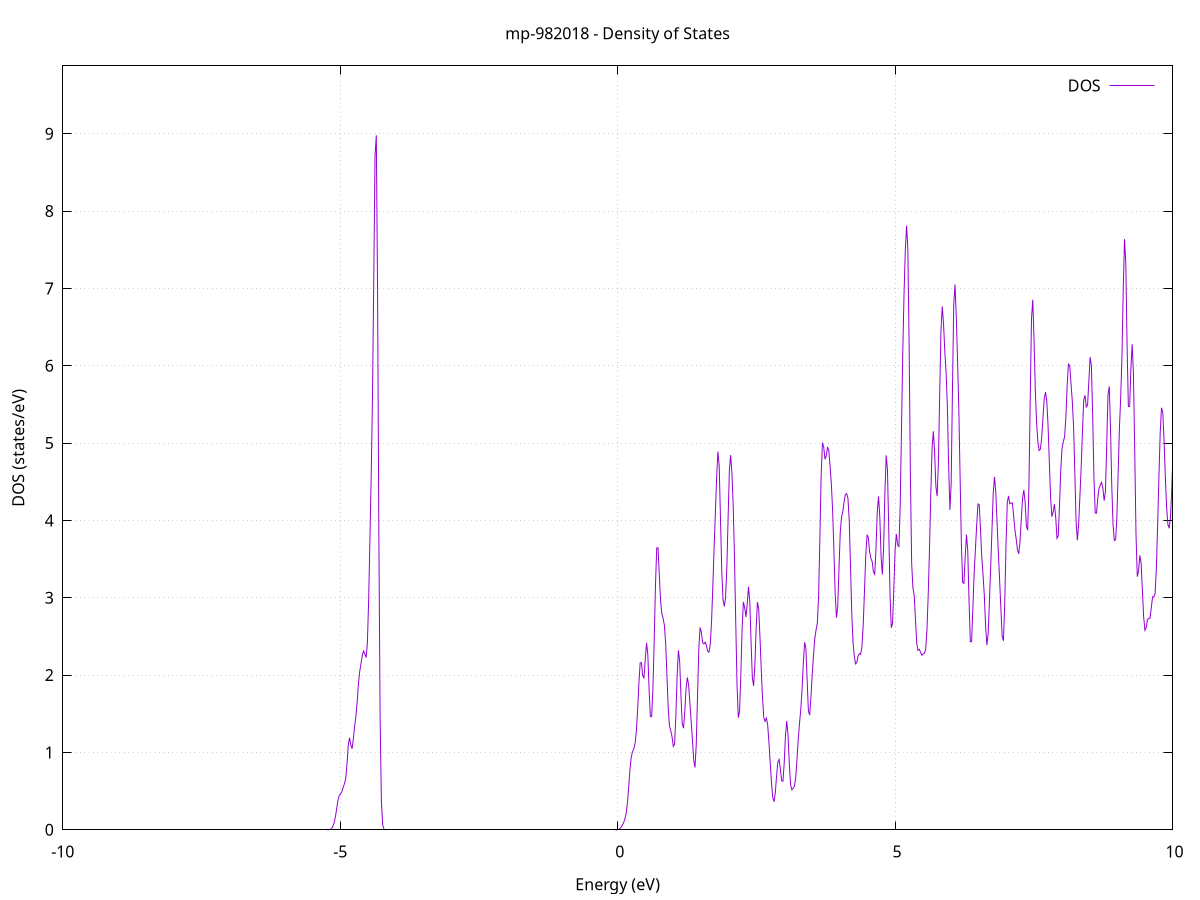 set title 'mp-982018 - Density of States'
set xlabel 'Energy (eV)'
set ylabel 'DOS (states/eV)'
set grid
set xrange [-10:10]
set yrange [0:9.877]
set xzeroaxis lt -1
set terminal png size 800,600
set output 'mp-982018_dos_gnuplot.png'
plot '-' using 1:2 with lines title 'DOS'
-21.556600 0.000000
-21.533600 0.000000
-21.510600 0.000000
-21.487600 0.000000
-21.464700 0.000000
-21.441700 0.000000
-21.418700 0.000000
-21.395700 0.000000
-21.372800 0.000000
-21.349800 0.000000
-21.326800 0.000000
-21.303800 0.000000
-21.280900 0.000000
-21.257900 0.000000
-21.234900 0.000000
-21.212000 0.000000
-21.189000 0.000000
-21.166000 0.000000
-21.143000 0.000000
-21.120100 0.000000
-21.097100 0.000000
-21.074100 0.000000
-21.051100 0.000000
-21.028200 0.000000
-21.005200 0.000000
-20.982200 0.000000
-20.959200 0.000000
-20.936300 0.000000
-20.913300 0.000000
-20.890300 0.000000
-20.867400 0.000000
-20.844400 0.000000
-20.821400 0.000000
-20.798400 0.000000
-20.775500 0.000000
-20.752500 0.000000
-20.729500 0.000000
-20.706500 0.000000
-20.683600 0.000000
-20.660600 0.000000
-20.637600 0.000000
-20.614700 0.000000
-20.591700 0.000000
-20.568700 0.000000
-20.545700 0.000000
-20.522800 0.000000
-20.499800 0.000000
-20.476800 0.000000
-20.453800 0.000000
-20.430900 0.000000
-20.407900 0.000000
-20.384900 0.000000
-20.361900 0.000000
-20.339000 0.000000
-20.316000 0.000000
-20.293000 0.000000
-20.270100 0.000000
-20.247100 0.000000
-20.224100 0.000000
-20.201100 0.000000
-20.178200 0.000000
-20.155200 0.000000
-20.132200 0.000000
-20.109200 0.000000
-20.086300 0.000000
-20.063300 0.000000
-20.040300 0.000000
-20.017300 0.000000
-19.994400 0.000000
-19.971400 0.000000
-19.948400 0.000000
-19.925500 0.000000
-19.902500 0.000000
-19.879500 0.000000
-19.856500 0.000000
-19.833600 0.000000
-19.810600 0.000000
-19.787600 0.000000
-19.764600 0.000000
-19.741700 0.000000
-19.718700 0.000000
-19.695700 0.000000
-19.672800 0.000000
-19.649800 0.000000
-19.626800 0.000000
-19.603800 0.000100
-19.580900 0.001100
-19.557900 0.009700
-19.534900 0.060300
-19.511900 0.263500
-19.489000 0.828000
-19.466000 1.960200
-19.443000 3.765800
-19.420000 6.364300
-19.397100 9.866600
-19.374100 14.048900
-19.351100 18.498400
-19.328200 23.086000
-19.305200 27.548200
-19.282200 30.736100
-19.259200 31.461900
-19.236300 30.030000
-19.213300 27.705100
-19.190300 25.222700
-19.167300 22.829400
-19.144400 20.958400
-19.121400 20.276200
-19.098400 21.244300
-19.075400 23.462300
-19.052500 25.791600
-19.029500 27.459600
-19.006500 28.506900
-18.983600 29.026500
-18.960600 28.497300
-18.937600 26.087300
-18.914600 21.796800
-18.891700 17.434000
-18.868700 15.488400
-18.845700 16.541400
-18.822700 18.931100
-18.799800 21.033500
-18.776800 22.292100
-18.753800 22.298500
-18.730900 21.114800
-18.707900 19.790700
-18.684900 18.622400
-18.661900 16.470700
-18.639000 12.618300
-18.616000 7.877800
-18.593000 3.813600
-18.570000 1.372400
-18.547100 0.355600
-18.524100 0.064900
-18.501100 0.008200
-18.478100 0.000700
-18.455200 0.000000
-18.432200 0.000000
-18.409200 0.000000
-18.386300 0.000000
-18.363300 0.000000
-18.340300 0.000000
-18.317300 0.000000
-18.294400 0.000000
-18.271400 0.000000
-18.248400 0.000000
-18.225400 0.000000
-18.202500 0.000000
-18.179500 0.000000
-18.156500 0.000000
-18.133500 0.000000
-18.110600 0.000000
-18.087600 0.000000
-18.064600 0.000000
-18.041700 0.000000
-18.018700 0.000000
-17.995700 0.000000
-17.972700 0.000000
-17.949800 0.000000
-17.926800 0.000000
-17.903800 0.000000
-17.880800 0.000000
-17.857900 0.000000
-17.834900 0.000000
-17.811900 0.000000
-17.789000 0.000000
-17.766000 0.000000
-17.743000 0.000000
-17.720000 0.000000
-17.697100 0.000000
-17.674100 0.000000
-17.651100 0.000000
-17.628100 0.000000
-17.605200 0.000000
-17.582200 0.000000
-17.559200 0.000000
-17.536200 0.000000
-17.513300 0.000000
-17.490300 0.000000
-17.467300 0.000000
-17.444400 0.000000
-17.421400 0.000000
-17.398400 0.000000
-17.375400 0.000000
-17.352500 0.000000
-17.329500 0.000000
-17.306500 0.000000
-17.283500 0.000000
-17.260600 0.000000
-17.237600 0.000000
-17.214600 0.000000
-17.191600 0.000000
-17.168700 0.000000
-17.145700 0.000000
-17.122700 0.000000
-17.099800 0.000000
-17.076800 0.000000
-17.053800 0.000000
-17.030800 0.000000
-17.007900 0.000000
-16.984900 0.000000
-16.961900 0.000000
-16.938900 0.000000
-16.916000 0.000000
-16.893000 0.000000
-16.870000 0.000000
-16.847100 0.000000
-16.824100 0.000000
-16.801100 0.000000
-16.778100 0.000000
-16.755200 0.000000
-16.732200 0.000000
-16.709200 0.000000
-16.686200 0.000000
-16.663300 0.000000
-16.640300 0.000000
-16.617300 0.000000
-16.594300 0.000000
-16.571400 0.000000
-16.548400 0.000000
-16.525400 0.000000
-16.502500 0.000000
-16.479500 0.000000
-16.456500 0.000000
-16.433500 0.000000
-16.410600 0.000000
-16.387600 0.000000
-16.364600 0.000000
-16.341600 0.000000
-16.318700 0.000000
-16.295700 0.000000
-16.272700 0.000000
-16.249700 0.000000
-16.226800 0.000000
-16.203800 0.000000
-16.180800 0.000000
-16.157900 0.000000
-16.134900 0.000000
-16.111900 0.000000
-16.088900 0.000000
-16.066000 0.000000
-16.043000 0.000000
-16.020000 0.000000
-15.997000 0.000000
-15.974100 0.000000
-15.951100 0.000000
-15.928100 0.000000
-15.905200 0.000000
-15.882200 0.000000
-15.859200 0.000000
-15.836200 0.000000
-15.813300 0.000000
-15.790300 0.000000
-15.767300 0.000000
-15.744300 0.000000
-15.721400 0.000000
-15.698400 0.000000
-15.675400 0.000000
-15.652400 0.000000
-15.629500 0.000000
-15.606500 0.000000
-15.583500 0.000000
-15.560600 0.000000
-15.537600 0.000000
-15.514600 0.000000
-15.491600 0.000000
-15.468700 0.000000
-15.445700 0.000000
-15.422700 0.000000
-15.399700 0.000000
-15.376800 0.000000
-15.353800 0.000000
-15.330800 0.000000
-15.307800 0.000000
-15.284900 0.000000
-15.261900 0.000000
-15.238900 0.000000
-15.216000 0.000000
-15.193000 0.000000
-15.170000 0.000000
-15.147000 0.000000
-15.124100 0.000000
-15.101100 0.000000
-15.078100 0.000000
-15.055100 0.000000
-15.032200 0.000000
-15.009200 0.000000
-14.986200 0.000000
-14.963300 0.000000
-14.940300 0.000000
-14.917300 0.000000
-14.894300 0.000000
-14.871400 0.000000
-14.848400 0.000000
-14.825400 0.000000
-14.802400 0.000000
-14.779500 0.000000
-14.756500 0.000000
-14.733500 0.000000
-14.710500 0.000000
-14.687600 0.000000
-14.664600 0.000000
-14.641600 0.000000
-14.618700 0.000000
-14.595700 0.000000
-14.572700 0.000000
-14.549700 0.000000
-14.526800 0.000000
-14.503800 0.000000
-14.480800 0.000000
-14.457800 0.000000
-14.434900 0.000000
-14.411900 0.000000
-14.388900 0.000000
-14.365900 0.000000
-14.343000 0.000000
-14.320000 0.000000
-14.297000 0.000000
-14.274100 0.000000
-14.251100 0.000000
-14.228100 0.000000
-14.205100 0.000000
-14.182200 0.000000
-14.159200 0.000000
-14.136200 0.000000
-14.113200 0.000000
-14.090300 0.000000
-14.067300 0.000000
-14.044300 0.000000
-14.021400 0.000000
-13.998400 0.000000
-13.975400 0.000000
-13.952400 0.000000
-13.929500 0.000000
-13.906500 0.000000
-13.883500 0.000000
-13.860500 0.000000
-13.837600 0.000000
-13.814600 0.000000
-13.791600 0.000000
-13.768600 0.000000
-13.745700 0.000000
-13.722700 0.000000
-13.699700 0.000000
-13.676800 0.000000
-13.653800 0.000000
-13.630800 0.000000
-13.607800 0.000000
-13.584900 0.000000
-13.561900 0.000000
-13.538900 0.000000
-13.515900 0.000000
-13.493000 0.000000
-13.470000 0.000000
-13.447000 0.000000
-13.424100 0.000000
-13.401100 0.000000
-13.378100 0.000000
-13.355100 0.000000
-13.332200 0.000000
-13.309200 0.000000
-13.286200 0.000000
-13.263200 0.000000
-13.240300 0.000000
-13.217300 0.000000
-13.194300 0.000000
-13.171300 0.000000
-13.148400 0.000000
-13.125400 0.000000
-13.102400 0.000000
-13.079500 0.000000
-13.056500 0.000000
-13.033500 0.000000
-13.010500 0.000000
-12.987600 0.000000
-12.964600 0.000000
-12.941600 0.000000
-12.918600 0.000000
-12.895700 0.000000
-12.872700 0.000000
-12.849700 0.000000
-12.826700 0.000000
-12.803800 0.000000
-12.780800 0.000000
-12.757800 0.000000
-12.734900 0.000000
-12.711900 0.000000
-12.688900 0.000000
-12.665900 0.000000
-12.643000 0.000000
-12.620000 0.000000
-12.597000 0.000000
-12.574000 0.000000
-12.551100 0.000000
-12.528100 0.000000
-12.505100 0.000000
-12.482200 0.000000
-12.459200 0.000000
-12.436200 0.000000
-12.413200 0.000000
-12.390300 0.000000
-12.367300 0.000000
-12.344300 0.000000
-12.321300 0.000000
-12.298400 0.000000
-12.275400 0.000000
-12.252400 0.000000
-12.229400 0.000000
-12.206500 0.000000
-12.183500 0.000000
-12.160500 0.000000
-12.137600 0.000000
-12.114600 0.000000
-12.091600 0.000000
-12.068600 0.000000
-12.045700 0.000000
-12.022700 0.000000
-11.999700 0.000000
-11.976700 0.000000
-11.953800 0.000000
-11.930800 0.000000
-11.907800 0.000000
-11.884800 0.000000
-11.861900 0.000000
-11.838900 0.000000
-11.815900 0.000000
-11.793000 0.000000
-11.770000 0.000000
-11.747000 0.000000
-11.724000 0.000000
-11.701100 0.000000
-11.678100 0.000000
-11.655100 0.000000
-11.632100 0.000000
-11.609200 0.000000
-11.586200 0.000000
-11.563200 0.000000
-11.540300 0.000000
-11.517300 0.000000
-11.494300 0.000000
-11.471300 0.000000
-11.448400 0.000000
-11.425400 0.000000
-11.402400 0.000000
-11.379400 0.000000
-11.356500 0.000000
-11.333500 0.000000
-11.310500 0.000000
-11.287500 0.000000
-11.264600 0.000000
-11.241600 0.000000
-11.218600 0.000000
-11.195700 0.000000
-11.172700 0.000000
-11.149700 0.000000
-11.126700 0.000000
-11.103800 0.000000
-11.080800 0.000000
-11.057800 0.000000
-11.034800 0.000000
-11.011900 0.000000
-10.988900 0.000000
-10.965900 0.000000
-10.942900 0.000000
-10.920000 0.000000
-10.897000 0.000000
-10.874000 0.000000
-10.851100 0.000000
-10.828100 0.000000
-10.805100 0.000000
-10.782100 0.000000
-10.759200 0.000000
-10.736200 0.000000
-10.713200 0.000000
-10.690200 0.000000
-10.667300 0.000000
-10.644300 0.000000
-10.621300 0.000000
-10.598400 0.000000
-10.575400 0.000000
-10.552400 0.000000
-10.529400 0.000000
-10.506500 0.000000
-10.483500 0.000000
-10.460500 0.000000
-10.437500 0.000000
-10.414600 0.000000
-10.391600 0.000000
-10.368600 0.000000
-10.345600 0.000000
-10.322700 0.000000
-10.299700 0.000000
-10.276700 0.000000
-10.253800 0.000000
-10.230800 0.000000
-10.207800 0.000000
-10.184800 0.000000
-10.161900 0.000000
-10.138900 0.000000
-10.115900 0.000000
-10.092900 0.000000
-10.070000 0.000000
-10.047000 0.000000
-10.024000 0.000000
-10.001000 0.000000
-9.978100 0.000000
-9.955100 0.000000
-9.932100 0.000000
-9.909200 0.000000
-9.886200 0.000000
-9.863200 0.000000
-9.840200 0.000000
-9.817300 0.000000
-9.794300 0.000000
-9.771300 0.000000
-9.748300 0.000000
-9.725400 0.000000
-9.702400 0.000000
-9.679400 0.000000
-9.656500 0.000000
-9.633500 0.000000
-9.610500 0.000000
-9.587500 0.000000
-9.564600 0.000000
-9.541600 0.000000
-9.518600 0.000000
-9.495600 0.000000
-9.472700 0.000000
-9.449700 0.000000
-9.426700 0.000000
-9.403700 0.000000
-9.380800 0.000000
-9.357800 0.000000
-9.334800 0.000000
-9.311900 0.000000
-9.288900 0.000000
-9.265900 0.000000
-9.242900 0.000000
-9.220000 0.000000
-9.197000 0.000000
-9.174000 0.000000
-9.151000 0.000000
-9.128100 0.000000
-9.105100 0.000000
-9.082100 0.000000
-9.059100 0.000000
-9.036200 0.000000
-9.013200 0.000000
-8.990200 0.000000
-8.967300 0.000000
-8.944300 0.000000
-8.921300 0.000000
-8.898300 0.000000
-8.875400 0.000000
-8.852400 0.000000
-8.829400 0.000000
-8.806400 0.000000
-8.783500 0.000000
-8.760500 0.000000
-8.737500 0.000000
-8.714600 0.000000
-8.691600 0.000000
-8.668600 0.000000
-8.645600 0.000000
-8.622700 0.000000
-8.599700 0.000000
-8.576700 0.000000
-8.553700 0.000000
-8.530800 0.000000
-8.507800 0.000000
-8.484800 0.000000
-8.461800 0.000000
-8.438900 0.000000
-8.415900 0.000000
-8.392900 0.000000
-8.370000 0.000000
-8.347000 0.000000
-8.324000 0.000000
-8.301000 0.000000
-8.278100 0.000000
-8.255100 0.000000
-8.232100 0.000000
-8.209100 0.000000
-8.186200 0.000000
-8.163200 0.000000
-8.140200 0.000000
-8.117200 0.000000
-8.094300 0.000000
-8.071300 0.000000
-8.048300 0.000000
-8.025400 0.000000
-8.002400 0.000000
-7.979400 0.000000
-7.956400 0.000000
-7.933500 0.000000
-7.910500 0.000000
-7.887500 0.000000
-7.864500 0.000000
-7.841600 0.000000
-7.818600 0.000000
-7.795600 0.000000
-7.772700 0.000000
-7.749700 0.000000
-7.726700 0.000000
-7.703700 0.000000
-7.680800 0.000000
-7.657800 0.000000
-7.634800 0.000000
-7.611800 0.000000
-7.588900 0.000000
-7.565900 0.000000
-7.542900 0.000000
-7.519900 0.000000
-7.497000 0.000000
-7.474000 0.000000
-7.451000 0.000000
-7.428100 0.000000
-7.405100 0.000000
-7.382100 0.000000
-7.359100 0.000000
-7.336200 0.000000
-7.313200 0.000000
-7.290200 0.000000
-7.267200 0.000000
-7.244300 0.000000
-7.221300 0.000000
-7.198300 0.000000
-7.175300 0.000000
-7.152400 0.000000
-7.129400 0.000000
-7.106400 0.000000
-7.083500 0.000000
-7.060500 0.000000
-7.037500 0.000000
-7.014500 0.000000
-6.991600 0.000000
-6.968600 0.000000
-6.945600 0.000000
-6.922600 0.000000
-6.899700 0.000000
-6.876700 0.000000
-6.853700 0.000000
-6.830800 0.000000
-6.807800 0.000000
-6.784800 0.000000
-6.761800 0.000000
-6.738900 0.000000
-6.715900 0.000000
-6.692900 0.000000
-6.669900 0.000000
-6.647000 0.000000
-6.624000 0.000000
-6.601000 0.000000
-6.578000 0.000000
-6.555100 0.000000
-6.532100 0.000000
-6.509100 0.000000
-6.486200 0.000000
-6.463200 0.000000
-6.440200 0.000000
-6.417200 0.000000
-6.394300 0.000000
-6.371300 0.000000
-6.348300 0.000000
-6.325300 0.000000
-6.302400 0.000000
-6.279400 0.000000
-6.256400 0.000000
-6.233400 0.000000
-6.210500 0.000000
-6.187500 0.000000
-6.164500 0.000000
-6.141600 0.000000
-6.118600 0.000000
-6.095600 0.000000
-6.072600 0.000000
-6.049700 0.000000
-6.026700 0.000000
-6.003700 0.000000
-5.980700 0.000000
-5.957800 0.000000
-5.934800 0.000000
-5.911800 0.000000
-5.888900 0.000000
-5.865900 0.000000
-5.842900 0.000000
-5.819900 0.000000
-5.797000 0.000000
-5.774000 0.000000
-5.751000 0.000000
-5.728000 0.000000
-5.705100 0.000000
-5.682100 0.000000
-5.659100 0.000000
-5.636100 0.000000
-5.613200 0.000000
-5.590200 0.000000
-5.567200 0.000000
-5.544300 0.000000
-5.521300 0.000000
-5.498300 0.000000
-5.475300 0.000000
-5.452400 0.000000
-5.429400 0.000000
-5.406400 0.000000
-5.383400 0.000000
-5.360500 0.000000
-5.337500 0.000000
-5.314500 0.000000
-5.291500 0.000000
-5.268600 0.000000
-5.245600 0.000000
-5.222600 0.000200
-5.199700 0.001300
-5.176700 0.006000
-5.153700 0.019600
-5.130700 0.047800
-5.107800 0.096400
-5.084800 0.174700
-5.061800 0.283200
-5.038800 0.388900
-5.015900 0.446900
-4.992900 0.463000
-4.969900 0.492800
-4.947000 0.548800
-4.924000 0.593700
-4.901000 0.662800
-4.878000 0.847800
-4.855100 1.093600
-4.832100 1.189600
-4.809100 1.095500
-4.786100 1.048200
-4.763200 1.177100
-4.740200 1.340300
-4.717200 1.467100
-4.694200 1.657200
-4.671300 1.891700
-4.648300 2.050000
-4.625300 2.149900
-4.602400 2.252900
-4.579400 2.311700
-4.556400 2.273000
-4.533400 2.227400
-4.510500 2.411200
-4.487500 2.968400
-4.464500 3.757400
-4.441500 4.586500
-4.418600 5.594000
-4.395600 7.097900
-4.372600 8.716300
-4.349600 8.978800
-4.326700 6.951700
-4.303700 3.814300
-4.280700 1.441200
-4.257800 0.369600
-4.234800 0.063800
-4.211800 0.007400
-4.188800 0.000600
-4.165900 0.000000
-4.142900 0.000000
-4.119900 0.000000
-4.096900 0.000000
-4.074000 0.000000
-4.051000 0.000000
-4.028000 0.000000
-4.005100 0.000000
-3.982100 0.000000
-3.959100 0.000000
-3.936100 0.000000
-3.913200 0.000000
-3.890200 0.000000
-3.867200 0.000000
-3.844200 0.000000
-3.821300 0.000000
-3.798300 0.000000
-3.775300 0.000000
-3.752300 0.000000
-3.729400 0.000000
-3.706400 0.000000
-3.683400 0.000000
-3.660500 0.000000
-3.637500 0.000000
-3.614500 0.000000
-3.591500 0.000000
-3.568600 0.000000
-3.545600 0.000000
-3.522600 0.000000
-3.499600 0.000000
-3.476700 0.000000
-3.453700 0.000000
-3.430700 0.000000
-3.407700 0.000000
-3.384800 0.000000
-3.361800 0.000000
-3.338800 0.000000
-3.315900 0.000000
-3.292900 0.000000
-3.269900 0.000000
-3.246900 0.000000
-3.224000 0.000000
-3.201000 0.000000
-3.178000 0.000000
-3.155000 0.000000
-3.132100 0.000000
-3.109100 0.000000
-3.086100 0.000000
-3.063200 0.000000
-3.040200 0.000000
-3.017200 0.000000
-2.994200 0.000000
-2.971300 0.000000
-2.948300 0.000000
-2.925300 0.000000
-2.902300 0.000000
-2.879400 0.000000
-2.856400 0.000000
-2.833400 0.000000
-2.810400 0.000000
-2.787500 0.000000
-2.764500 0.000000
-2.741500 0.000000
-2.718600 0.000000
-2.695600 0.000000
-2.672600 0.000000
-2.649600 0.000000
-2.626700 0.000000
-2.603700 0.000000
-2.580700 0.000000
-2.557700 0.000000
-2.534800 0.000000
-2.511800 0.000000
-2.488800 0.000000
-2.465800 0.000000
-2.442900 0.000000
-2.419900 0.000000
-2.396900 0.000000
-2.374000 0.000000
-2.351000 0.000000
-2.328000 0.000000
-2.305000 0.000000
-2.282100 0.000000
-2.259100 0.000000
-2.236100 0.000000
-2.213100 0.000000
-2.190200 0.000000
-2.167200 0.000000
-2.144200 0.000000
-2.121300 0.000000
-2.098300 0.000000
-2.075300 0.000000
-2.052300 0.000000
-2.029400 0.000000
-2.006400 0.000000
-1.983400 0.000000
-1.960400 0.000000
-1.937500 0.000000
-1.914500 0.000000
-1.891500 0.000000
-1.868500 0.000000
-1.845600 0.000000
-1.822600 0.000000
-1.799600 0.000000
-1.776700 0.000000
-1.753700 0.000000
-1.730700 0.000000
-1.707700 0.000000
-1.684800 0.000000
-1.661800 0.000000
-1.638800 0.000000
-1.615800 0.000000
-1.592900 0.000000
-1.569900 0.000000
-1.546900 0.000000
-1.523900 0.000000
-1.501000 0.000000
-1.478000 0.000000
-1.455000 0.000000
-1.432100 0.000000
-1.409100 0.000000
-1.386100 0.000000
-1.363100 0.000000
-1.340200 0.000000
-1.317200 0.000000
-1.294200 0.000000
-1.271200 0.000000
-1.248300 0.000000
-1.225300 0.000000
-1.202300 0.000000
-1.179400 0.000000
-1.156400 0.000000
-1.133400 0.000000
-1.110400 0.000000
-1.087500 0.000000
-1.064500 0.000000
-1.041500 0.000000
-1.018500 0.000000
-0.995600 0.000000
-0.972600 0.000000
-0.949600 0.000000
-0.926600 0.000000
-0.903700 0.000000
-0.880700 0.000000
-0.857700 0.000000
-0.834800 0.000000
-0.811800 0.000000
-0.788800 0.000000
-0.765800 0.000000
-0.742900 0.000000
-0.719900 0.000000
-0.696900 0.000000
-0.673900 0.000000
-0.651000 0.000000
-0.628000 0.000000
-0.605000 0.000000
-0.582000 0.000000
-0.559100 0.000000
-0.536100 0.000000
-0.513100 0.000000
-0.490200 0.000000
-0.467200 0.000000
-0.444200 0.000000
-0.421200 0.000000
-0.398300 0.000000
-0.375300 0.000000
-0.352300 0.000000
-0.329300 0.000000
-0.306400 0.000000
-0.283400 0.000000
-0.260400 0.000000
-0.237500 0.000000
-0.214500 0.000000
-0.191500 0.000000
-0.168500 0.000000
-0.145600 0.000000
-0.122600 0.000000
-0.099600 0.000000
-0.076600 0.000000
-0.053700 0.000000
-0.030700 0.000100
-0.007700 0.000700
0.015300 0.003800
0.038200 0.013200
0.061200 0.032400
0.084200 0.059600
0.107100 0.092300
0.130100 0.136900
0.153100 0.211900
0.176100 0.345900
0.199000 0.550700
0.222000 0.776900
0.245000 0.939200
0.268000 1.010300
0.290900 1.044200
0.313900 1.114200
0.336900 1.272800
0.359900 1.545000
0.382800 1.892800
0.405800 2.156300
0.428800 2.161400
0.451700 1.991400
0.474700 1.962900
0.497700 2.201000
0.520700 2.417300
0.543600 2.268500
0.566600 1.819300
0.589600 1.462600
0.612600 1.465500
0.635500 1.821300
0.658500 2.438000
0.681500 3.154200
0.704400 3.643500
0.727400 3.647000
0.750400 3.301400
0.773400 2.963900
0.796300 2.796400
0.819300 2.732500
0.842300 2.644500
0.865300 2.411600
0.888200 2.002900
0.911200 1.575300
0.934200 1.339400
0.957200 1.279900
0.980100 1.204400
1.003100 1.077500
1.026100 1.106400
1.049000 1.459400
1.072000 1.995500
1.095000 2.320600
1.118000 2.176900
1.140900 1.732800
1.163900 1.371700
1.186900 1.313300
1.209900 1.527100
1.232800 1.821500
1.255800 1.969500
1.278800 1.876700
1.301800 1.640400
1.324700 1.403100
1.347700 1.164600
1.370700 0.902200
1.393600 0.804700
1.416600 1.100600
1.439600 1.725900
1.462600 2.336300
1.485500 2.615700
1.508500 2.555900
1.531500 2.421200
1.554500 2.402600
1.577400 2.425600
1.600400 2.379500
1.623400 2.308000
1.646300 2.295600
1.669300 2.401000
1.692300 2.688900
1.715300 3.147200
1.738200 3.639800
1.761200 4.091900
1.784200 4.558700
1.807200 4.889300
1.830100 4.710600
1.853100 4.035400
1.876100 3.348900
1.899100 2.976100
1.922000 2.886500
1.945000 3.007100
1.968000 3.387700
1.990900 4.036800
2.013900 4.653700
2.036900 4.844400
2.059900 4.613400
2.082800 4.175100
2.105800 3.527000
2.128800 2.670400
2.151800 1.869900
2.174700 1.449800
2.197700 1.535300
2.220700 2.016500
2.243700 2.613900
2.266600 2.946400
2.289600 2.871800
2.312600 2.751400
2.335500 2.926800
2.358500 3.141700
2.381500 2.956300
2.404500 2.428200
2.427400 1.972500
2.450400 1.859200
2.473400 2.129000
2.496400 2.617800
2.519300 2.944600
2.542300 2.854600
2.565300 2.485700
2.588200 2.073800
2.611200 1.701000
2.634200 1.448500
2.657200 1.402200
2.680100 1.443900
2.703100 1.363500
2.726100 1.138000
2.749100 0.870800
2.772000 0.615800
2.795000 0.419600
2.818000 0.361600
2.841000 0.474400
2.863900 0.691400
2.886900 0.876200
2.909900 0.909500
2.932800 0.785500
2.955800 0.633000
2.978800 0.627000
3.001800 0.859100
3.024700 1.219300
3.047700 1.406600
3.070700 1.228300
3.093700 0.850600
3.116600 0.582200
3.139600 0.517400
3.162600 0.536000
3.185600 0.564500
3.208500 0.670800
3.231500 0.900300
3.254500 1.165900
3.277400 1.372900
3.300400 1.556200
3.323400 1.810500
3.346400 2.153600
3.369300 2.424900
3.392300 2.353200
3.415300 1.930700
3.438300 1.533200
3.461200 1.483200
3.484200 1.722300
3.507200 2.010200
3.530100 2.258400
3.553100 2.472000
3.576100 2.585800
3.599100 2.672300
3.622000 3.027900
3.645000 3.775900
3.668000 4.588700
3.691000 5.004600
3.713900 4.950600
3.736900 4.791600
3.759900 4.831000
3.782900 4.949300
3.805800 4.900400
3.828800 4.702000
3.851800 4.467400
3.874700 4.129300
3.897700 3.604300
3.920700 3.045100
3.943700 2.742200
3.966600 2.885000
3.989600 3.382500
4.012600 3.855000
4.035600 4.045000
4.058500 4.118000
4.081500 4.245500
4.104500 4.334900
4.127500 4.345600
4.150400 4.289200
4.173400 4.008000
4.196400 3.422500
4.219300 2.802200
4.242300 2.422500
4.265300 2.237600
4.288300 2.144700
4.311200 2.164300
4.334200 2.249600
4.357200 2.277600
4.380200 2.269600
4.403100 2.370400
4.426100 2.656900
4.449100 3.093800
4.472000 3.549300
4.495000 3.815300
4.518000 3.776900
4.541000 3.595200
4.563900 3.509100
4.586900 3.468800
4.609900 3.334400
4.632900 3.303700
4.655800 3.627600
4.678800 4.108100
4.701800 4.309600
4.724800 4.045500
4.747700 3.540600
4.770700 3.300700
4.793700 3.651500
4.816600 4.358800
4.839600 4.840800
4.862600 4.662800
4.885600 3.901800
4.908500 3.067700
4.931500 2.612300
4.954500 2.667000
4.977500 3.113100
5.000400 3.623000
5.023400 3.822000
5.046400 3.684700
5.069400 3.663500
5.092300 4.186500
5.115300 5.155400
5.138300 6.151000
5.161200 6.921000
5.184200 7.483500
5.207200 7.811300
5.230200 7.521200
5.253100 6.283500
5.276100 4.592000
5.299100 3.443000
5.322100 3.124200
5.345000 3.028500
5.368000 2.720100
5.391000 2.408300
5.413900 2.321000
5.436900 2.333500
5.459900 2.294400
5.482900 2.257200
5.505800 2.274000
5.528800 2.282000
5.551800 2.335300
5.574800 2.588000
5.597700 3.045500
5.620700 3.642700
5.643700 4.333000
5.666700 4.934700
5.689600 5.153200
5.712600 4.884000
5.735600 4.437600
5.758500 4.313700
5.781500 4.765000
5.804500 5.642300
5.827500 6.467600
5.850400 6.767500
5.873400 6.540200
5.896400 6.185300
5.919400 5.914000
5.942300 5.479900
5.965300 4.714900
5.988300 4.136100
6.011300 4.485700
6.034200 5.685900
6.057200 6.790800
6.080200 7.049500
6.103100 6.634900
6.126100 6.074700
6.149100 5.425100
6.172100 4.557000
6.195000 3.697300
6.218000 3.197000
6.241000 3.185300
6.264000 3.529200
6.286900 3.817000
6.309900 3.610300
6.332900 2.966600
6.355800 2.430800
6.378800 2.431700
6.401800 2.859700
6.424800 3.308000
6.447700 3.623500
6.470700 3.936700
6.493700 4.212400
6.516700 4.204300
6.539600 3.883300
6.562600 3.527800
6.585600 3.294500
6.608600 3.026500
6.631500 2.638100
6.654500 2.387000
6.677500 2.530500
6.700400 2.948500
6.723400 3.399600
6.746400 3.879600
6.769400 4.359900
6.792300 4.562700
6.815300 4.362800
6.838300 3.970800
6.861300 3.584100
6.884200 3.229000
6.907200 2.853200
6.930200 2.500600
6.953100 2.444100
6.976100 2.910900
6.999100 3.681700
7.022100 4.231300
7.045000 4.316700
7.068000 4.214000
7.091000 4.224800
7.114000 4.226000
7.136900 4.058200
7.159900 3.877200
7.182900 3.758900
7.205900 3.621600
7.228800 3.568100
7.251800 3.729000
7.274800 4.020000
7.297700 4.287900
7.320700 4.394600
7.343700 4.236000
7.366700 3.931200
7.389600 3.871400
7.412600 4.432200
7.435600 5.558400
7.458600 6.603600
7.481500 6.853800
7.504500 6.336200
7.527500 5.685600
7.550500 5.264000
7.573400 5.018800
7.596400 4.903800
7.619400 4.921400
7.642300 5.065600
7.665300 5.323200
7.688300 5.570500
7.711300 5.659400
7.734200 5.544900
7.757200 5.227200
7.780200 4.759700
7.803200 4.295200
7.826100 4.048800
7.849100 4.107500
7.872100 4.210200
7.895000 4.044500
7.918000 3.768200
7.941000 3.797900
7.964000 4.197800
7.986900 4.661000
8.009900 4.935800
8.032900 5.018900
8.055900 5.085600
8.078800 5.339800
8.101800 5.750100
8.124800 6.027400
8.147800 5.991800
8.170700 5.771100
8.193700 5.547100
8.216700 5.220700
8.239600 4.622000
8.262600 3.983800
8.285600 3.742700
8.308600 3.952900
8.331500 4.315300
8.354500 4.692400
8.377500 5.156300
8.400500 5.555500
8.423400 5.617600
8.446400 5.465800
8.469400 5.489500
8.492400 5.803100
8.515300 6.110600
8.538300 6.000100
8.561300 5.359300
8.584200 4.558000
8.607200 4.095500
8.630200 4.094300
8.653200 4.289100
8.676100 4.414300
8.699100 4.459100
8.722100 4.491400
8.745100 4.418200
8.768000 4.255600
8.791000 4.369800
8.814000 4.965200
8.836900 5.622100
8.859900 5.732200
8.882900 5.186300
8.905900 4.435800
8.928800 3.938600
8.951800 3.740400
8.974800 3.748800
8.997800 4.046000
9.020700 4.622700
9.043700 5.192400
9.066700 5.599500
9.089700 6.133100
9.112600 6.995400
9.135600 7.636400
9.158600 7.317000
9.181500 6.265600
9.204500 5.472800
9.227500 5.475500
9.250500 5.968400
9.273400 6.277600
9.296400 5.899200
9.319400 4.886300
9.342400 3.811700
9.365300 3.273000
9.388300 3.346700
9.411300 3.547800
9.434300 3.448100
9.457200 3.096400
9.480200 2.750900
9.503200 2.579700
9.526100 2.613800
9.549100 2.718300
9.572100 2.733300
9.595100 2.735900
9.618000 2.872000
9.641000 3.012600
9.664000 3.008400
9.687000 3.056200
9.709900 3.392200
9.732900 3.957100
9.755900 4.584400
9.778800 5.140100
9.801800 5.455900
9.824800 5.399800
9.847800 5.031600
9.870700 4.563100
9.893700 4.173700
9.916700 3.949000
9.939700 3.898500
9.962600 4.029000
9.985600 4.383600
10.008600 4.879000
10.031600 5.286200
10.054500 5.403700
10.077500 5.167600
10.100500 4.768800
10.123400 4.515200
10.146400 4.415300
10.169400 4.195600
10.192400 3.756700
10.215300 3.299200
10.238300 2.972200
10.261300 2.713100
10.284300 2.517600
10.307200 2.517000
10.330200 2.732200
10.353200 2.987400
10.376200 3.121200
10.399100 3.198200
10.422100 3.387300
10.445100 3.696000
10.468000 3.998500
10.491000 4.271600
10.514000 4.684000
10.537000 5.371400
10.559900 6.114200
10.582900 6.444200
10.605900 6.271800
10.628900 6.060300
10.651800 6.038200
10.674800 5.840800
10.697800 5.259500
10.720700 4.644300
10.743700 4.296200
10.766700 4.103600
10.789700 3.971800
10.812600 4.039100
10.835600 4.270700
10.858600 4.294100
10.881600 3.968200
10.904500 3.687800
10.927500 3.750400
10.950500 3.937500
10.973500 3.906900
10.996400 3.526700
11.019400 2.919500
11.042400 2.417900
11.065300 2.323800
11.088300 2.673300
11.111300 3.239200
11.134300 3.715200
11.157200 3.869200
11.180200 3.640100
11.203200 3.233300
11.226200 2.983100
11.249100 3.002200
11.272100 3.141800
11.295100 3.263600
11.318100 3.299900
11.341000 3.210200
11.364000 3.071700
11.387000 3.003700
11.409900 2.933900
11.432900 2.683000
11.455900 2.318100
11.478900 2.132100
11.501800 2.274100
11.524800 2.657500
11.547800 3.092500
11.570800 3.306300
11.593700 3.057800
11.616700 2.431400
11.639700 1.845900
11.662600 1.659200
11.685600 1.898300
11.708600 2.340600
11.731600 2.699400
11.754500 2.793300
11.777500 2.602200
11.800500 2.195900
11.823500 1.726400
11.846400 1.401000
11.869400 1.318300
11.892400 1.381100
11.915400 1.439000
11.938300 1.533400
11.961300 1.854000
11.984300 2.346100
12.007200 2.651100
12.030200 2.596800
12.053200 2.451400
12.076200 2.532600
12.099100 2.811000
12.122100 3.088400
12.145100 3.273600
12.168100 3.334600
12.191000 3.293000
12.214000 3.207900
12.237000 3.032600
12.260000 2.708600
12.282900 2.358000
12.305900 2.163100
12.328900 2.124400
12.351800 2.124300
12.374800 2.108400
12.397800 2.110000
12.420800 2.273300
12.443700 2.709500
12.466700 3.208100
12.489700 3.438400
12.512700 3.402900
12.535600 3.321300
12.558600 3.285500
12.581600 3.304900
12.604500 3.443500
12.627500 3.710100
12.650500 3.924100
12.673500 3.813400
12.696400 3.260000
12.719400 2.455300
12.742400 1.773600
12.765400 1.454000
12.788300 1.475300
12.811300 1.647100
12.834300 1.737800
12.857300 1.683600
12.880200 1.642400
12.903200 1.677900
12.926200 1.631100
12.949100 1.524100
12.972100 1.676400
12.995100 2.142200
13.018100 2.443500
13.041000 2.164400
13.064000 1.517600
13.087000 1.093600
13.110000 1.266300
13.132900 1.925400
13.155900 2.662700
13.178900 3.165300
13.201900 3.344600
13.224800 3.230600
13.247800 2.996900
13.270800 2.904100
13.293700 3.056900
13.316700 3.310700
13.339700 3.418700
13.362700 3.346700
13.385600 3.366800
13.408600 3.585000
13.431600 3.727800
13.454600 3.723000
13.477500 3.900600
13.500500 4.381200
13.523500 4.833500
13.546400 4.880900
13.569400 4.429300
13.592400 3.684100
13.615400 3.017900
13.638300 2.767200
13.661300 3.003900
13.684300 3.559900
13.707300 4.344100
13.730200 5.371100
13.753200 6.409500
13.776200 6.934200
13.799200 6.565000
13.822100 5.522600
13.845100 4.488300
13.868100 3.897000
13.891000 3.668800
13.914000 3.635400
13.937000 3.775300
13.960000 4.029200
13.982900 4.285100
14.005900 4.463100
14.028900 4.418500
14.051900 3.981000
14.074800 3.148000
14.097800 2.188500
14.120800 1.556600
14.143800 1.541200
14.166700 1.994400
14.189700 2.587300
14.212700 3.167200
14.235600 3.672000
14.258600 4.028000
14.281600 4.197100
14.304600 4.085200
14.327500 3.649300
14.350500 3.079600
14.373500 2.586300
14.396500 2.248200
14.419400 2.092400
14.442400 2.032500
14.465400 1.940300
14.488300 1.923300
14.511300 2.233900
14.534300 2.844000
14.557300 3.351800
14.580200 3.423100
14.603200 3.156100
14.626200 2.848100
14.649200 2.636600
14.672100 2.529800
14.695100 2.518000
14.718100 2.557100
14.741100 2.593400
14.764000 2.627700
14.787000 2.666200
14.810000 2.711600
14.832900 2.897400
14.855900 3.345300
14.878900 3.875400
14.901900 4.181900
14.924800 4.125500
14.947800 3.710900
14.970800 3.123200
14.993800 2.705800
15.016700 2.597700
15.039700 2.638000
15.062700 2.691100
15.085700 2.751100
15.108600 2.828800
15.131600 2.961200
15.154600 3.196300
15.177500 3.495600
15.200500 3.718800
15.223500 3.755400
15.246500 3.721900
15.269400 3.849600
15.292400 4.106800
15.315400 4.234800
15.338400 4.183500
15.361300 4.203900
15.384300 4.450000
15.407300 4.718500
15.430200 4.638900
15.453200 4.066900
15.476200 3.291800
15.499200 2.828500
15.522100 2.989600
15.545100 3.616900
15.568100 4.213400
15.591100 4.373400
15.614000 4.096500
15.637000 3.665100
15.660000 3.340300
15.683000 3.264700
15.705900 3.398500
15.728900 3.520200
15.751900 3.494000
15.774800 3.376600
15.797800 3.279600
15.820800 3.393200
15.843800 3.840700
15.866700 4.353700
15.889700 4.537700
15.912700 4.386300
15.935700 4.196500
15.958600 4.142900
15.981600 4.103500
16.004600 3.858700
16.027600 3.410800
16.050500 3.030900
16.073500 3.004900
16.096500 3.409000
16.119400 4.039800
16.142400 4.505400
16.165400 4.479300
16.188400 3.921100
16.211300 3.123600
16.234300 2.469200
16.257300 2.106300
16.280300 1.974700
16.303200 1.973300
16.326200 2.017500
16.349200 2.161300
16.372100 2.605900
16.395100 3.303900
16.418100 3.788600
16.441100 3.695000
16.464000 3.179400
16.487000 2.706200
16.510000 2.607100
16.533000 2.851000
16.555900 3.130500
16.578900 3.112400
16.601900 2.729700
16.624900 2.306800
16.647800 2.304800
16.670800 2.925300
16.693800 3.919200
16.716700 4.718500
16.739700 4.884500
16.762700 4.506800
16.785700 4.001200
16.808600 3.542500
16.831600 3.052200
16.854600 2.613800
16.877600 2.425100
16.900500 2.538000
16.923500 2.885700
16.946500 3.402800
16.969500 4.022300
16.992400 4.532300
17.015400 4.636000
17.038400 4.371000
17.061300 4.073800
17.084300 3.779400
17.107300 3.302600
17.130300 2.794000
17.153200 2.543700
17.176200 2.558600
17.199200 2.760400
17.222200 3.150500
17.245100 3.532900
17.268100 3.556300
17.291100 3.150700
17.314000 2.584300
17.337000 2.132600
17.360000 1.949700
17.383000 2.202300
17.405900 2.937200
17.428900 3.788900
17.451900 4.289600
17.474900 4.388900
17.497800 4.238000
17.520800 3.876100
17.543800 3.456200
17.566800 3.294500
17.589700 3.519200
17.612700 3.940400
17.635700 4.347100
17.658600 4.694100
17.681600 4.922400
17.704600 4.878000
17.727600 4.463100
17.750500 3.763400
17.773500 3.063700
17.796500 2.722800
17.819500 2.878200
17.842400 3.279300
17.865400 3.525400
17.888400 3.430300
17.911400 3.155100
17.934300 3.037200
17.957300 3.233000
17.980300 3.532800
18.003200 3.645000
18.026200 3.548600
18.049200 3.366200
18.072200 3.221500
18.095100 3.313200
18.118100 3.691100
18.141100 4.057200
18.164100 4.124400
18.187000 3.987900
18.210000 3.978000
18.233000 4.269800
18.255900 4.631900
18.278900 4.644500
18.301900 4.176000
18.324900 3.515800
18.347800 3.086400
18.370800 2.983000
18.393800 2.963400
18.416800 3.028100
18.439700 3.472600
18.462700 4.196200
18.485700 4.693100
18.508700 4.780400
18.531600 4.606100
18.554600 4.256800
18.577600 3.942700
18.600500 3.970500
18.623500 4.179600
18.646500 4.063500
18.669500 3.562000
18.692400 3.147800
18.715400 3.230900
18.738400 3.749500
18.761400 4.270900
18.784300 4.532500
18.807300 4.665300
18.830300 4.801700
18.853300 4.812700
18.876200 4.484400
18.899200 3.863500
18.922200 3.316600
18.945100 3.157700
18.968100 3.457700
18.991100 4.072200
19.014100 4.560000
19.037000 4.475500
19.060000 3.938400
19.083000 3.465200
19.106000 3.268900
19.128900 3.202800
19.151900 3.185900
19.174900 3.206900
19.197800 3.128000
19.220800 2.843400
19.243800 2.500200
19.266800 2.394600
19.289700 2.751600
19.312700 3.562200
19.335700 4.475300
19.358700 5.032700
19.381600 5.112400
19.404600 4.926300
19.427600 4.643300
19.450600 4.252200
19.473500 3.757800
19.496500 3.277000
19.519500 2.879900
19.542400 2.557300
19.565400 2.388400
19.588400 2.451000
19.611400 2.612400
19.634300 2.683100
19.657300 2.715100
19.680300 2.920000
19.703300 3.270800
19.726200 3.482500
19.749200 3.431900
19.772200 3.254000
19.795200 3.123200
19.818100 3.173400
19.841100 3.388800
19.864100 3.550000
19.887000 3.531100
19.910000 3.547300
19.933000 3.878100
19.956000 4.447600
19.978900 4.917400
20.001900 5.071600
20.024900 4.888100
20.047900 4.493700
20.070800 4.197700
20.093800 4.199800
20.116800 4.329400
20.139700 4.370900
20.162700 4.424500
20.185700 4.739100
20.208700 5.294900
20.231600 5.749300
20.254600 5.819400
20.277600 5.546200
20.300600 5.127500
20.323500 4.696200
20.346500 4.434800
20.369500 4.607700
20.392500 5.163100
20.415400 5.532900
20.438400 5.192600
20.461400 4.259600
20.484300 3.310400
20.507300 2.862900
20.530300 3.111100
20.553300 3.816300
20.576200 4.434800
20.599200 4.584900
20.622200 4.321100
20.645200 3.993500
20.668100 3.924200
20.691100 4.042800
20.714100 3.973700
20.737100 3.642700
20.760000 3.462900
20.783000 3.761000
20.806000 4.322100
20.828900 4.666200
20.851900 4.568300
20.874900 4.162300
20.897900 3.665400
20.920800 3.246800
20.943800 3.144000
20.966800 3.591000
20.989800 4.467400
21.012700 5.183000
21.035700 5.236200
21.058700 4.793900
21.081600 4.395100
21.104600 4.314400
21.127600 4.469500
21.150600 4.641700
21.173500 4.573800
21.196500 4.117600
21.219500 3.419900
21.242500 2.775300
21.265400 2.305800
21.288400 1.927100
21.311400 1.580100
21.334400 1.356400
21.357300 1.420400
21.380300 1.850200
21.403300 2.564400
21.426200 3.432100
21.449200 4.288100
21.472200 4.849700
21.495200 4.965200
21.518100 4.860200
21.541100 4.837800
21.564100 4.903000
21.587100 4.839500
21.610000 4.489700
21.633000 3.945700
21.656000 3.540500
21.679000 3.435800
21.701900 3.334000
21.724900 2.992600
21.747900 2.631500
21.770800 2.488400
21.793800 2.506800
21.816800 2.549200
21.839800 2.485600
21.862700 2.236100
21.885700 1.897900
21.908700 1.572100
21.931700 1.235400
21.954600 0.963900
21.977600 0.901500
22.000600 1.009900
22.023500 1.105400
22.046500 1.032400
22.069500 0.789300
22.092500 0.569100
22.115400 0.609900
22.138400 0.948900
22.161400 1.333400
22.184400 1.458000
22.207300 1.247900
22.230300 0.843700
22.253300 0.462400
22.276300 0.256200
22.299200 0.202700
22.322200 0.177800
22.345200 0.119100
22.368100 0.054400
22.391100 0.016600
22.414100 0.003400
22.437100 0.000500
22.460000 0.000000
22.483000 0.000000
22.506000 0.000000
22.529000 0.000000
22.551900 0.000000
22.574900 0.000000
22.597900 0.000000
22.620900 0.000000
22.643800 0.000000
22.666800 0.000000
22.689800 0.000000
22.712700 0.000000
22.735700 0.000000
22.758700 0.000000
22.781700 0.000000
22.804600 0.000000
22.827600 0.000000
22.850600 0.000000
22.873600 0.000000
22.896500 0.000000
22.919500 0.000000
22.942500 0.000000
22.965400 0.000000
22.988400 0.000000
23.011400 0.000000
23.034400 0.000000
23.057300 0.000000
23.080300 0.000000
23.103300 0.000000
23.126300 0.000000
23.149200 0.000000
23.172200 0.000000
23.195200 0.000000
23.218200 0.000000
23.241100 0.000000
23.264100 0.000000
23.287100 0.000000
23.310000 0.000000
23.333000 0.000000
23.356000 0.000000
23.379000 0.000000
23.401900 0.000000
23.424900 0.000000
23.447900 0.000000
23.470900 0.000000
23.493800 0.000000
23.516800 0.000000
23.539800 0.000000
23.562800 0.000000
23.585700 0.000000
23.608700 0.000000
23.631700 0.000000
23.654600 0.000000
23.677600 0.000000
23.700600 0.000000
23.723600 0.000000
23.746500 0.000000
23.769500 0.000000
23.792500 0.000000
23.815500 0.000000
23.838400 0.000000
23.861400 0.000000
23.884400 0.000000
23.907300 0.000000
23.930300 0.000000
23.953300 0.000000
23.976300 0.000000
23.999200 0.000000
24.022200 0.000000
24.045200 0.000000
24.068200 0.000000
24.091100 0.000000
24.114100 0.000000
24.137100 0.000000
24.160100 0.000000
24.183000 0.000000
24.206000 0.000000
24.229000 0.000000
24.251900 0.000000
24.274900 0.000000
24.297900 0.000000
24.320900 0.000000
24.343800 0.000000
24.366800 0.000000
24.389800 0.000000
e
